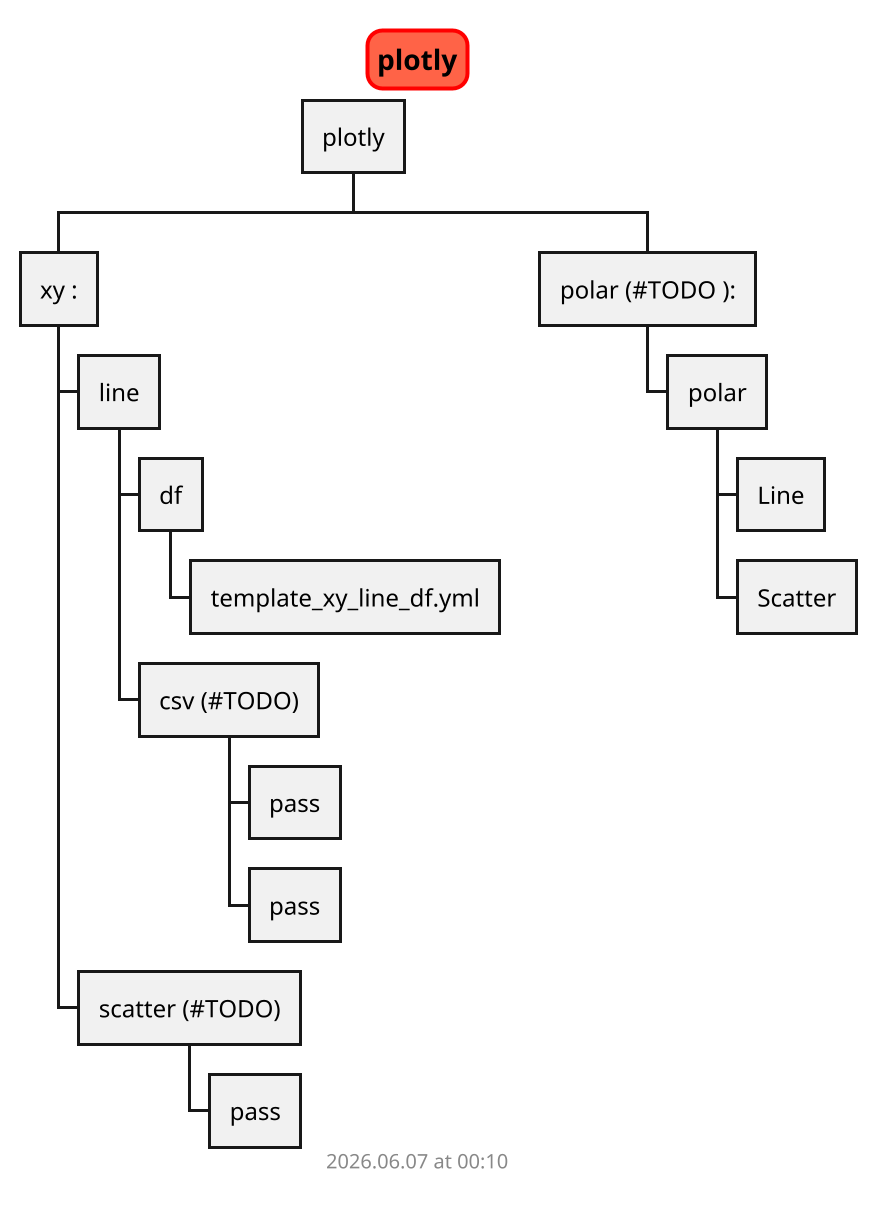 @startwbs plotly

scale 2
skinparam titleBorderRoundCorner 15
skinparam titleBorderThickness 2
skinparam titleBorderColor red
skinparam titleBackgroundColor Tomato

title plotly

* plotly

** xy :

*** line
**** df
***** template_xy_line_df.yml

**** csv (#TODO)
***** pass
***** pass

*** scatter (#TODO)
**** pass

** polar (#TODO ):

*** polar
**** Line
**** Scatter

footer
%date("yyyy.MM.dd' at 'HH:mm")
%filename()
end footer

@endwbs
